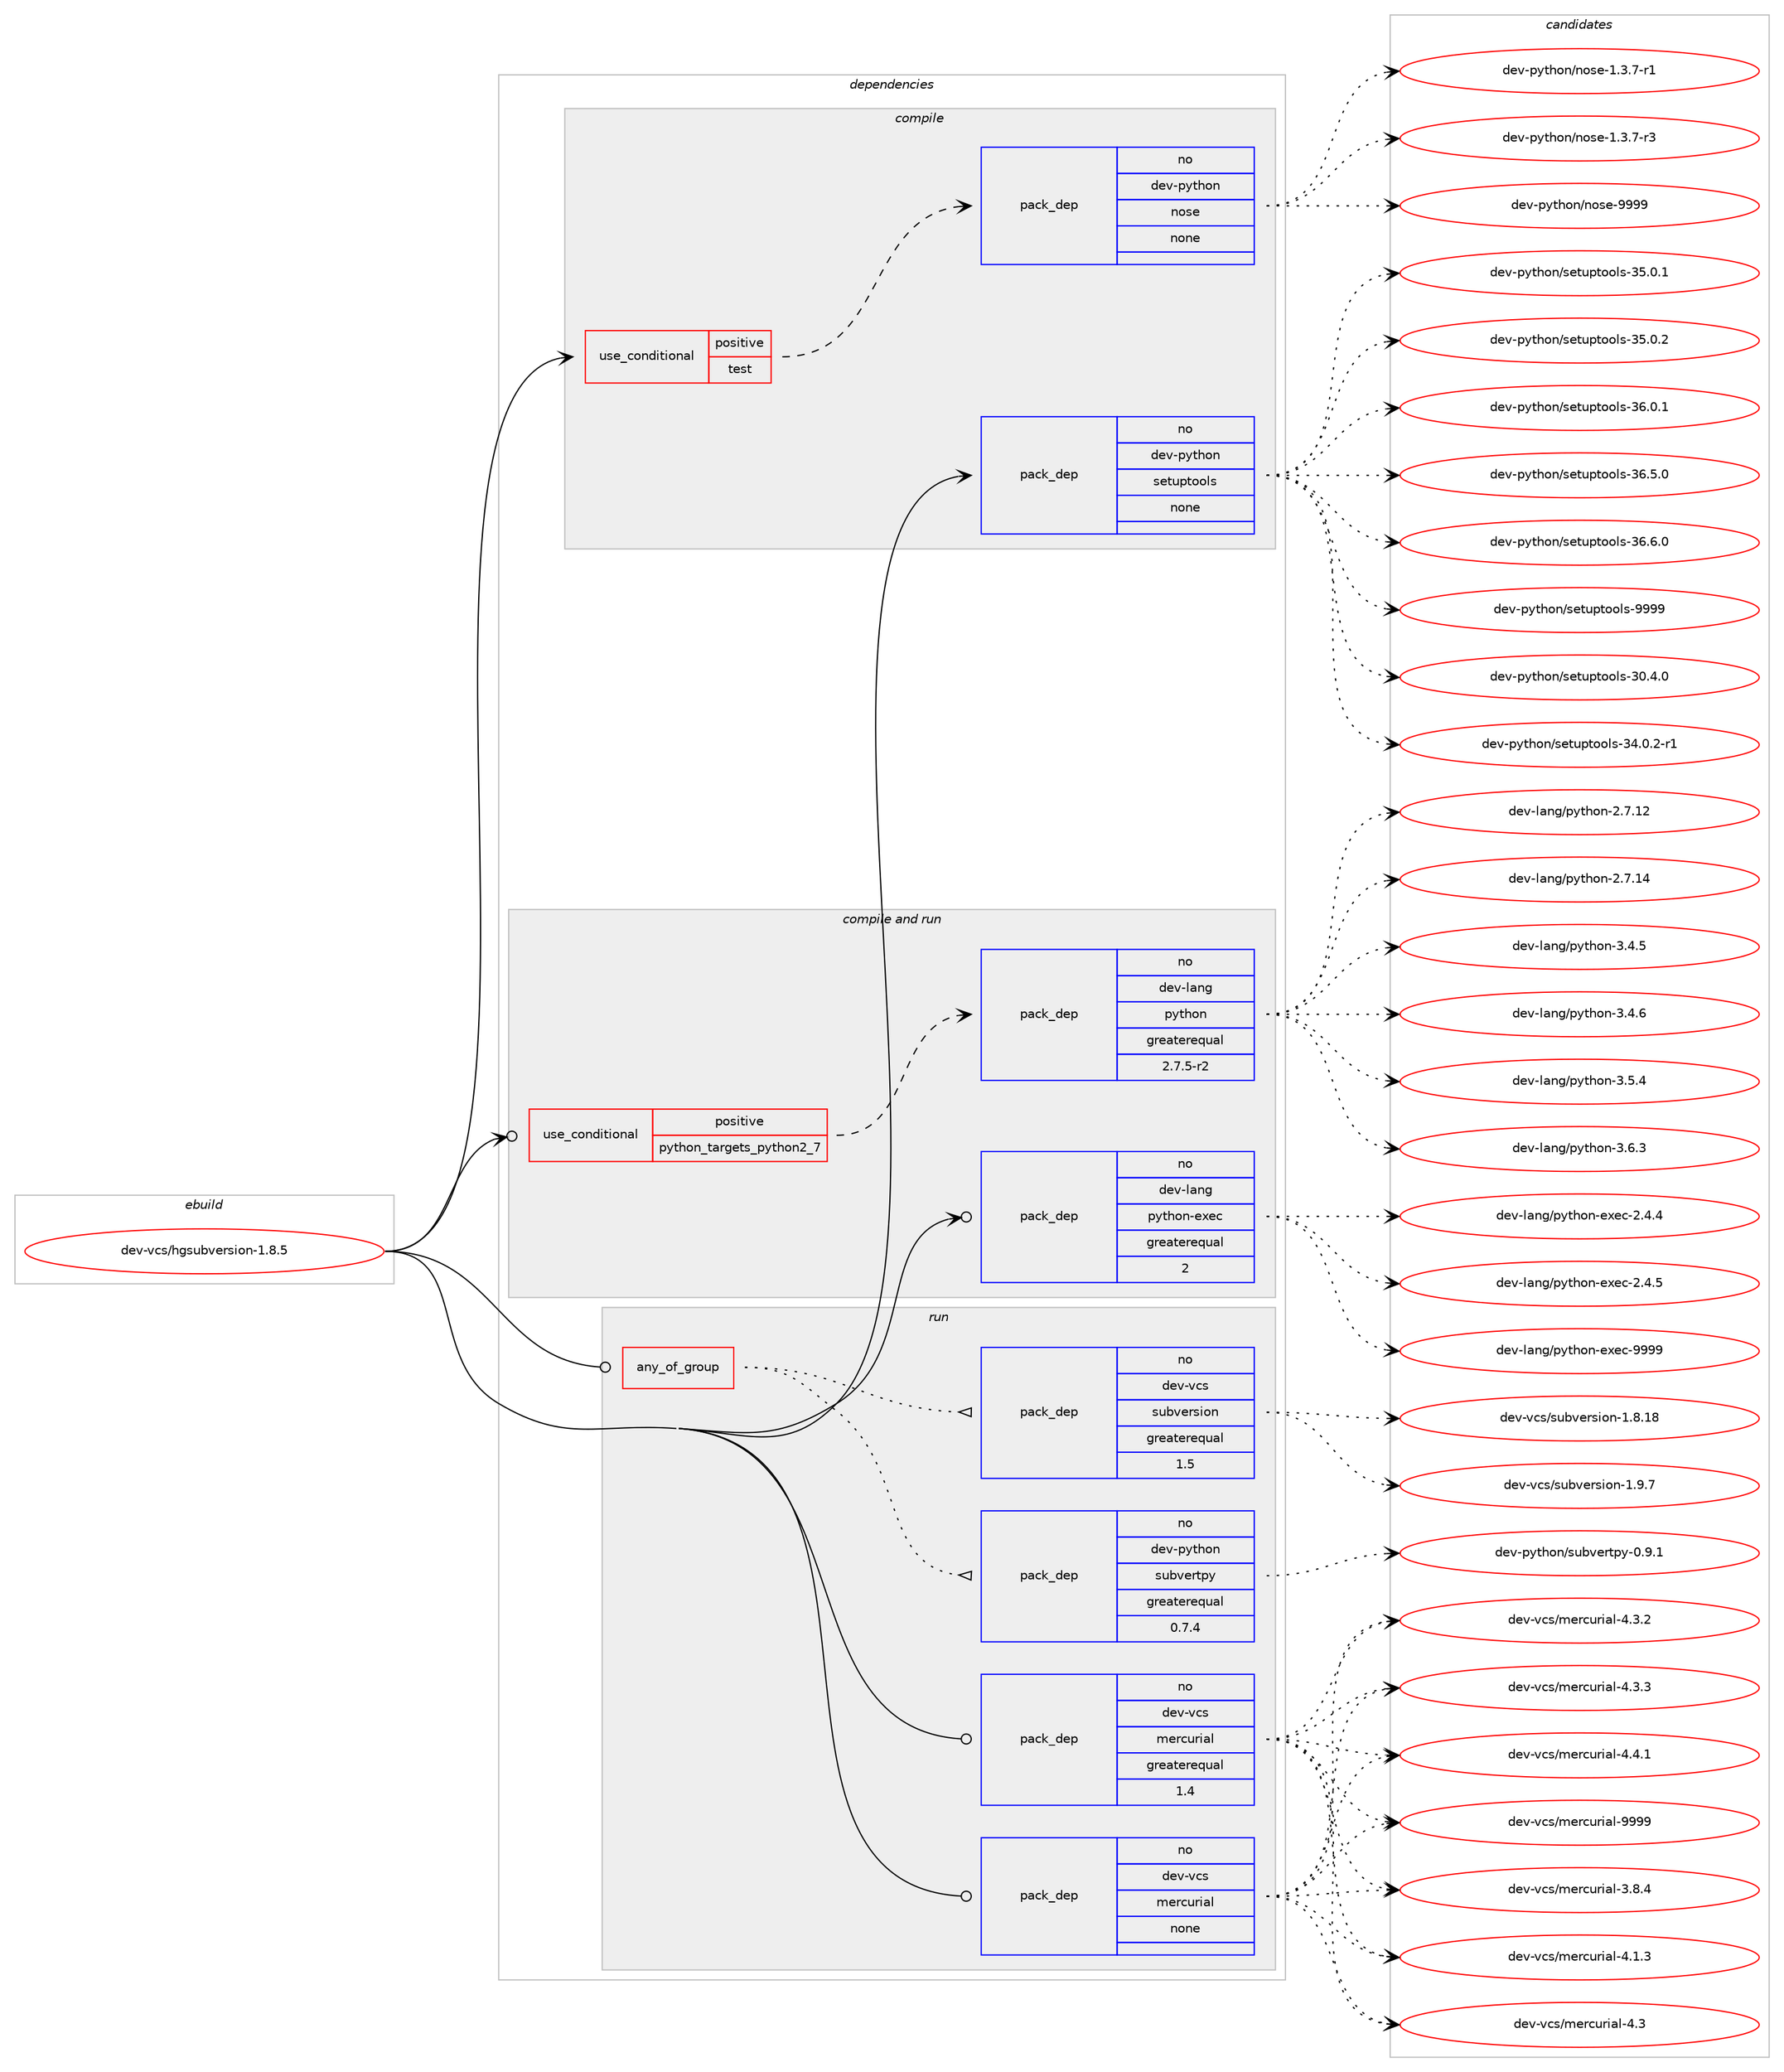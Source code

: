 digraph prolog {

# *************
# Graph options
# *************

newrank=true;
concentrate=true;
compound=true;
graph [rankdir=LR,fontname=Helvetica,fontsize=10,ranksep=1.5];#, ranksep=2.5, nodesep=0.2];
edge  [arrowhead=vee];
node  [fontname=Helvetica,fontsize=10];

# **********
# The ebuild
# **********

subgraph cluster_leftcol {
color=gray;
rank=same;
label=<<i>ebuild</i>>;
id [label="dev-vcs/hgsubversion-1.8.5", color=red, width=4, href="../dev-vcs/hgsubversion-1.8.5.svg"];
}

# ****************
# The dependencies
# ****************

subgraph cluster_midcol {
color=gray;
label=<<i>dependencies</i>>;
subgraph cluster_compile {
fillcolor="#eeeeee";
style=filled;
label=<<i>compile</i>>;
subgraph cond79395 {
dependency291609 [label=<<TABLE BORDER="0" CELLBORDER="1" CELLSPACING="0" CELLPADDING="4"><TR><TD ROWSPAN="3" CELLPADDING="10">use_conditional</TD></TR><TR><TD>positive</TD></TR><TR><TD>test</TD></TR></TABLE>>, shape=none, color=red];
subgraph pack207883 {
dependency291610 [label=<<TABLE BORDER="0" CELLBORDER="1" CELLSPACING="0" CELLPADDING="4" WIDTH="220"><TR><TD ROWSPAN="6" CELLPADDING="30">pack_dep</TD></TR><TR><TD WIDTH="110">no</TD></TR><TR><TD>dev-python</TD></TR><TR><TD>nose</TD></TR><TR><TD>none</TD></TR><TR><TD></TD></TR></TABLE>>, shape=none, color=blue];
}
dependency291609:e -> dependency291610:w [weight=20,style="dashed",arrowhead="vee"];
}
id:e -> dependency291609:w [weight=20,style="solid",arrowhead="vee"];
subgraph pack207884 {
dependency291611 [label=<<TABLE BORDER="0" CELLBORDER="1" CELLSPACING="0" CELLPADDING="4" WIDTH="220"><TR><TD ROWSPAN="6" CELLPADDING="30">pack_dep</TD></TR><TR><TD WIDTH="110">no</TD></TR><TR><TD>dev-python</TD></TR><TR><TD>setuptools</TD></TR><TR><TD>none</TD></TR><TR><TD></TD></TR></TABLE>>, shape=none, color=blue];
}
id:e -> dependency291611:w [weight=20,style="solid",arrowhead="vee"];
}
subgraph cluster_compileandrun {
fillcolor="#eeeeee";
style=filled;
label=<<i>compile and run</i>>;
subgraph cond79396 {
dependency291612 [label=<<TABLE BORDER="0" CELLBORDER="1" CELLSPACING="0" CELLPADDING="4"><TR><TD ROWSPAN="3" CELLPADDING="10">use_conditional</TD></TR><TR><TD>positive</TD></TR><TR><TD>python_targets_python2_7</TD></TR></TABLE>>, shape=none, color=red];
subgraph pack207885 {
dependency291613 [label=<<TABLE BORDER="0" CELLBORDER="1" CELLSPACING="0" CELLPADDING="4" WIDTH="220"><TR><TD ROWSPAN="6" CELLPADDING="30">pack_dep</TD></TR><TR><TD WIDTH="110">no</TD></TR><TR><TD>dev-lang</TD></TR><TR><TD>python</TD></TR><TR><TD>greaterequal</TD></TR><TR><TD>2.7.5-r2</TD></TR></TABLE>>, shape=none, color=blue];
}
dependency291612:e -> dependency291613:w [weight=20,style="dashed",arrowhead="vee"];
}
id:e -> dependency291612:w [weight=20,style="solid",arrowhead="odotvee"];
subgraph pack207886 {
dependency291614 [label=<<TABLE BORDER="0" CELLBORDER="1" CELLSPACING="0" CELLPADDING="4" WIDTH="220"><TR><TD ROWSPAN="6" CELLPADDING="30">pack_dep</TD></TR><TR><TD WIDTH="110">no</TD></TR><TR><TD>dev-lang</TD></TR><TR><TD>python-exec</TD></TR><TR><TD>greaterequal</TD></TR><TR><TD>2</TD></TR></TABLE>>, shape=none, color=blue];
}
id:e -> dependency291614:w [weight=20,style="solid",arrowhead="odotvee"];
}
subgraph cluster_run {
fillcolor="#eeeeee";
style=filled;
label=<<i>run</i>>;
subgraph any4279 {
dependency291615 [label=<<TABLE BORDER="0" CELLBORDER="1" CELLSPACING="0" CELLPADDING="4"><TR><TD CELLPADDING="10">any_of_group</TD></TR></TABLE>>, shape=none, color=red];subgraph pack207887 {
dependency291616 [label=<<TABLE BORDER="0" CELLBORDER="1" CELLSPACING="0" CELLPADDING="4" WIDTH="220"><TR><TD ROWSPAN="6" CELLPADDING="30">pack_dep</TD></TR><TR><TD WIDTH="110">no</TD></TR><TR><TD>dev-python</TD></TR><TR><TD>subvertpy</TD></TR><TR><TD>greaterequal</TD></TR><TR><TD>0.7.4</TD></TR></TABLE>>, shape=none, color=blue];
}
dependency291615:e -> dependency291616:w [weight=20,style="dotted",arrowhead="oinv"];
subgraph pack207888 {
dependency291617 [label=<<TABLE BORDER="0" CELLBORDER="1" CELLSPACING="0" CELLPADDING="4" WIDTH="220"><TR><TD ROWSPAN="6" CELLPADDING="30">pack_dep</TD></TR><TR><TD WIDTH="110">no</TD></TR><TR><TD>dev-vcs</TD></TR><TR><TD>subversion</TD></TR><TR><TD>greaterequal</TD></TR><TR><TD>1.5</TD></TR></TABLE>>, shape=none, color=blue];
}
dependency291615:e -> dependency291617:w [weight=20,style="dotted",arrowhead="oinv"];
}
id:e -> dependency291615:w [weight=20,style="solid",arrowhead="odot"];
subgraph pack207889 {
dependency291618 [label=<<TABLE BORDER="0" CELLBORDER="1" CELLSPACING="0" CELLPADDING="4" WIDTH="220"><TR><TD ROWSPAN="6" CELLPADDING="30">pack_dep</TD></TR><TR><TD WIDTH="110">no</TD></TR><TR><TD>dev-vcs</TD></TR><TR><TD>mercurial</TD></TR><TR><TD>greaterequal</TD></TR><TR><TD>1.4</TD></TR></TABLE>>, shape=none, color=blue];
}
id:e -> dependency291618:w [weight=20,style="solid",arrowhead="odot"];
subgraph pack207890 {
dependency291619 [label=<<TABLE BORDER="0" CELLBORDER="1" CELLSPACING="0" CELLPADDING="4" WIDTH="220"><TR><TD ROWSPAN="6" CELLPADDING="30">pack_dep</TD></TR><TR><TD WIDTH="110">no</TD></TR><TR><TD>dev-vcs</TD></TR><TR><TD>mercurial</TD></TR><TR><TD>none</TD></TR><TR><TD></TD></TR></TABLE>>, shape=none, color=blue];
}
id:e -> dependency291619:w [weight=20,style="solid",arrowhead="odot"];
}
}

# **************
# The candidates
# **************

subgraph cluster_choices {
rank=same;
color=gray;
label=<<i>candidates</i>>;

subgraph choice207883 {
color=black;
nodesep=1;
choice10010111845112121116104111110471101111151014549465146554511449 [label="dev-python/nose-1.3.7-r1", color=red, width=4,href="../dev-python/nose-1.3.7-r1.svg"];
choice10010111845112121116104111110471101111151014549465146554511451 [label="dev-python/nose-1.3.7-r3", color=red, width=4,href="../dev-python/nose-1.3.7-r3.svg"];
choice10010111845112121116104111110471101111151014557575757 [label="dev-python/nose-9999", color=red, width=4,href="../dev-python/nose-9999.svg"];
dependency291610:e -> choice10010111845112121116104111110471101111151014549465146554511449:w [style=dotted,weight="100"];
dependency291610:e -> choice10010111845112121116104111110471101111151014549465146554511451:w [style=dotted,weight="100"];
dependency291610:e -> choice10010111845112121116104111110471101111151014557575757:w [style=dotted,weight="100"];
}
subgraph choice207884 {
color=black;
nodesep=1;
choice100101118451121211161041111104711510111611711211611111110811545514846524648 [label="dev-python/setuptools-30.4.0", color=red, width=4,href="../dev-python/setuptools-30.4.0.svg"];
choice1001011184511212111610411111047115101116117112116111111108115455152464846504511449 [label="dev-python/setuptools-34.0.2-r1", color=red, width=4,href="../dev-python/setuptools-34.0.2-r1.svg"];
choice100101118451121211161041111104711510111611711211611111110811545515346484649 [label="dev-python/setuptools-35.0.1", color=red, width=4,href="../dev-python/setuptools-35.0.1.svg"];
choice100101118451121211161041111104711510111611711211611111110811545515346484650 [label="dev-python/setuptools-35.0.2", color=red, width=4,href="../dev-python/setuptools-35.0.2.svg"];
choice100101118451121211161041111104711510111611711211611111110811545515446484649 [label="dev-python/setuptools-36.0.1", color=red, width=4,href="../dev-python/setuptools-36.0.1.svg"];
choice100101118451121211161041111104711510111611711211611111110811545515446534648 [label="dev-python/setuptools-36.5.0", color=red, width=4,href="../dev-python/setuptools-36.5.0.svg"];
choice100101118451121211161041111104711510111611711211611111110811545515446544648 [label="dev-python/setuptools-36.6.0", color=red, width=4,href="../dev-python/setuptools-36.6.0.svg"];
choice10010111845112121116104111110471151011161171121161111111081154557575757 [label="dev-python/setuptools-9999", color=red, width=4,href="../dev-python/setuptools-9999.svg"];
dependency291611:e -> choice100101118451121211161041111104711510111611711211611111110811545514846524648:w [style=dotted,weight="100"];
dependency291611:e -> choice1001011184511212111610411111047115101116117112116111111108115455152464846504511449:w [style=dotted,weight="100"];
dependency291611:e -> choice100101118451121211161041111104711510111611711211611111110811545515346484649:w [style=dotted,weight="100"];
dependency291611:e -> choice100101118451121211161041111104711510111611711211611111110811545515346484650:w [style=dotted,weight="100"];
dependency291611:e -> choice100101118451121211161041111104711510111611711211611111110811545515446484649:w [style=dotted,weight="100"];
dependency291611:e -> choice100101118451121211161041111104711510111611711211611111110811545515446534648:w [style=dotted,weight="100"];
dependency291611:e -> choice100101118451121211161041111104711510111611711211611111110811545515446544648:w [style=dotted,weight="100"];
dependency291611:e -> choice10010111845112121116104111110471151011161171121161111111081154557575757:w [style=dotted,weight="100"];
}
subgraph choice207885 {
color=black;
nodesep=1;
choice10010111845108971101034711212111610411111045504655464950 [label="dev-lang/python-2.7.12", color=red, width=4,href="../dev-lang/python-2.7.12.svg"];
choice10010111845108971101034711212111610411111045504655464952 [label="dev-lang/python-2.7.14", color=red, width=4,href="../dev-lang/python-2.7.14.svg"];
choice100101118451089711010347112121116104111110455146524653 [label="dev-lang/python-3.4.5", color=red, width=4,href="../dev-lang/python-3.4.5.svg"];
choice100101118451089711010347112121116104111110455146524654 [label="dev-lang/python-3.4.6", color=red, width=4,href="../dev-lang/python-3.4.6.svg"];
choice100101118451089711010347112121116104111110455146534652 [label="dev-lang/python-3.5.4", color=red, width=4,href="../dev-lang/python-3.5.4.svg"];
choice100101118451089711010347112121116104111110455146544651 [label="dev-lang/python-3.6.3", color=red, width=4,href="../dev-lang/python-3.6.3.svg"];
dependency291613:e -> choice10010111845108971101034711212111610411111045504655464950:w [style=dotted,weight="100"];
dependency291613:e -> choice10010111845108971101034711212111610411111045504655464952:w [style=dotted,weight="100"];
dependency291613:e -> choice100101118451089711010347112121116104111110455146524653:w [style=dotted,weight="100"];
dependency291613:e -> choice100101118451089711010347112121116104111110455146524654:w [style=dotted,weight="100"];
dependency291613:e -> choice100101118451089711010347112121116104111110455146534652:w [style=dotted,weight="100"];
dependency291613:e -> choice100101118451089711010347112121116104111110455146544651:w [style=dotted,weight="100"];
}
subgraph choice207886 {
color=black;
nodesep=1;
choice1001011184510897110103471121211161041111104510112010199455046524652 [label="dev-lang/python-exec-2.4.4", color=red, width=4,href="../dev-lang/python-exec-2.4.4.svg"];
choice1001011184510897110103471121211161041111104510112010199455046524653 [label="dev-lang/python-exec-2.4.5", color=red, width=4,href="../dev-lang/python-exec-2.4.5.svg"];
choice10010111845108971101034711212111610411111045101120101994557575757 [label="dev-lang/python-exec-9999", color=red, width=4,href="../dev-lang/python-exec-9999.svg"];
dependency291614:e -> choice1001011184510897110103471121211161041111104510112010199455046524652:w [style=dotted,weight="100"];
dependency291614:e -> choice1001011184510897110103471121211161041111104510112010199455046524653:w [style=dotted,weight="100"];
dependency291614:e -> choice10010111845108971101034711212111610411111045101120101994557575757:w [style=dotted,weight="100"];
}
subgraph choice207887 {
color=black;
nodesep=1;
choice100101118451121211161041111104711511798118101114116112121454846574649 [label="dev-python/subvertpy-0.9.1", color=red, width=4,href="../dev-python/subvertpy-0.9.1.svg"];
dependency291616:e -> choice100101118451121211161041111104711511798118101114116112121454846574649:w [style=dotted,weight="100"];
}
subgraph choice207888 {
color=black;
nodesep=1;
choice1001011184511899115471151179811810111411510511111045494656464956 [label="dev-vcs/subversion-1.8.18", color=red, width=4,href="../dev-vcs/subversion-1.8.18.svg"];
choice10010111845118991154711511798118101114115105111110454946574655 [label="dev-vcs/subversion-1.9.7", color=red, width=4,href="../dev-vcs/subversion-1.9.7.svg"];
dependency291617:e -> choice1001011184511899115471151179811810111411510511111045494656464956:w [style=dotted,weight="100"];
dependency291617:e -> choice10010111845118991154711511798118101114115105111110454946574655:w [style=dotted,weight="100"];
}
subgraph choice207889 {
color=black;
nodesep=1;
choice1001011184511899115471091011149911711410597108455146564652 [label="dev-vcs/mercurial-3.8.4", color=red, width=4,href="../dev-vcs/mercurial-3.8.4.svg"];
choice1001011184511899115471091011149911711410597108455246494651 [label="dev-vcs/mercurial-4.1.3", color=red, width=4,href="../dev-vcs/mercurial-4.1.3.svg"];
choice100101118451189911547109101114991171141059710845524651 [label="dev-vcs/mercurial-4.3", color=red, width=4,href="../dev-vcs/mercurial-4.3.svg"];
choice1001011184511899115471091011149911711410597108455246514650 [label="dev-vcs/mercurial-4.3.2", color=red, width=4,href="../dev-vcs/mercurial-4.3.2.svg"];
choice1001011184511899115471091011149911711410597108455246514651 [label="dev-vcs/mercurial-4.3.3", color=red, width=4,href="../dev-vcs/mercurial-4.3.3.svg"];
choice1001011184511899115471091011149911711410597108455246524649 [label="dev-vcs/mercurial-4.4.1", color=red, width=4,href="../dev-vcs/mercurial-4.4.1.svg"];
choice10010111845118991154710910111499117114105971084557575757 [label="dev-vcs/mercurial-9999", color=red, width=4,href="../dev-vcs/mercurial-9999.svg"];
dependency291618:e -> choice1001011184511899115471091011149911711410597108455146564652:w [style=dotted,weight="100"];
dependency291618:e -> choice1001011184511899115471091011149911711410597108455246494651:w [style=dotted,weight="100"];
dependency291618:e -> choice100101118451189911547109101114991171141059710845524651:w [style=dotted,weight="100"];
dependency291618:e -> choice1001011184511899115471091011149911711410597108455246514650:w [style=dotted,weight="100"];
dependency291618:e -> choice1001011184511899115471091011149911711410597108455246514651:w [style=dotted,weight="100"];
dependency291618:e -> choice1001011184511899115471091011149911711410597108455246524649:w [style=dotted,weight="100"];
dependency291618:e -> choice10010111845118991154710910111499117114105971084557575757:w [style=dotted,weight="100"];
}
subgraph choice207890 {
color=black;
nodesep=1;
choice1001011184511899115471091011149911711410597108455146564652 [label="dev-vcs/mercurial-3.8.4", color=red, width=4,href="../dev-vcs/mercurial-3.8.4.svg"];
choice1001011184511899115471091011149911711410597108455246494651 [label="dev-vcs/mercurial-4.1.3", color=red, width=4,href="../dev-vcs/mercurial-4.1.3.svg"];
choice100101118451189911547109101114991171141059710845524651 [label="dev-vcs/mercurial-4.3", color=red, width=4,href="../dev-vcs/mercurial-4.3.svg"];
choice1001011184511899115471091011149911711410597108455246514650 [label="dev-vcs/mercurial-4.3.2", color=red, width=4,href="../dev-vcs/mercurial-4.3.2.svg"];
choice1001011184511899115471091011149911711410597108455246514651 [label="dev-vcs/mercurial-4.3.3", color=red, width=4,href="../dev-vcs/mercurial-4.3.3.svg"];
choice1001011184511899115471091011149911711410597108455246524649 [label="dev-vcs/mercurial-4.4.1", color=red, width=4,href="../dev-vcs/mercurial-4.4.1.svg"];
choice10010111845118991154710910111499117114105971084557575757 [label="dev-vcs/mercurial-9999", color=red, width=4,href="../dev-vcs/mercurial-9999.svg"];
dependency291619:e -> choice1001011184511899115471091011149911711410597108455146564652:w [style=dotted,weight="100"];
dependency291619:e -> choice1001011184511899115471091011149911711410597108455246494651:w [style=dotted,weight="100"];
dependency291619:e -> choice100101118451189911547109101114991171141059710845524651:w [style=dotted,weight="100"];
dependency291619:e -> choice1001011184511899115471091011149911711410597108455246514650:w [style=dotted,weight="100"];
dependency291619:e -> choice1001011184511899115471091011149911711410597108455246514651:w [style=dotted,weight="100"];
dependency291619:e -> choice1001011184511899115471091011149911711410597108455246524649:w [style=dotted,weight="100"];
dependency291619:e -> choice10010111845118991154710910111499117114105971084557575757:w [style=dotted,weight="100"];
}
}

}

